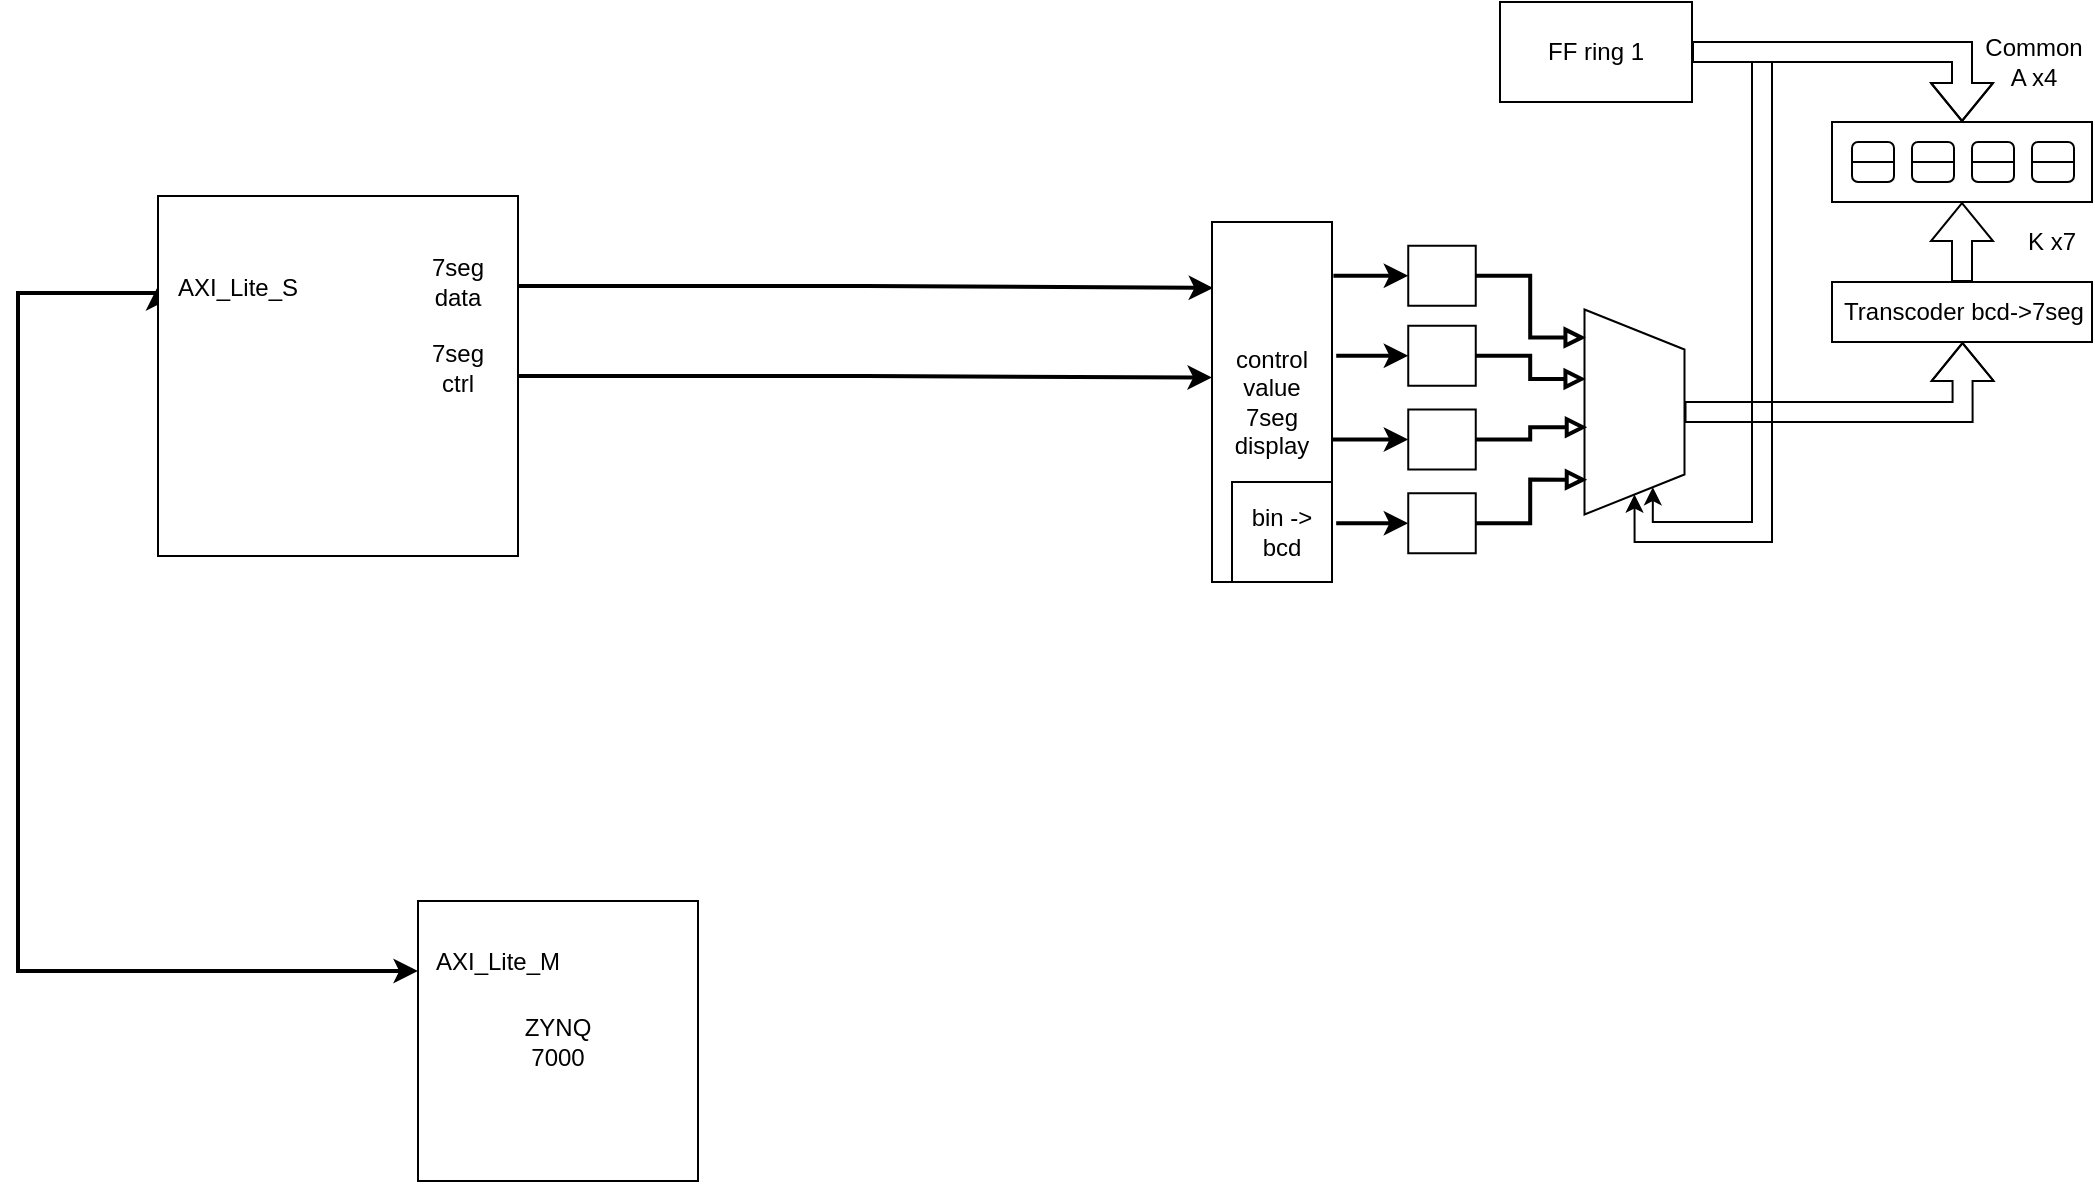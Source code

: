 <mxfile version="14.6.1" type="github"><diagram id="r-wSy4CRVXD-5lFI9iGz" name="Page-1"><mxGraphModel dx="2249" dy="762" grid="1" gridSize="10" guides="1" tooltips="1" connect="1" arrows="1" fold="1" page="1" pageScale="1" pageWidth="827" pageHeight="1169" math="0" shadow="0"><root><mxCell id="0"/><mxCell id="1" parent="0"/><mxCell id="RVXLmE_oBLgAnzC1NWK2-1" value="" style="rounded=0;whiteSpace=wrap;html=1;" parent="1" vertex="1"><mxGeometry x="520" y="80" width="130" height="40" as="geometry"/></mxCell><mxCell id="RVXLmE_oBLgAnzC1NWK2-2" value="" style="rounded=1;whiteSpace=wrap;html=1;" parent="1" vertex="1"><mxGeometry x="530" y="90" width="21" height="20" as="geometry"/></mxCell><mxCell id="RVXLmE_oBLgAnzC1NWK2-8" value="" style="endArrow=none;html=1;entryX=1;entryY=0.5;entryDx=0;entryDy=0;" parent="1" target="RVXLmE_oBLgAnzC1NWK2-2" edge="1"><mxGeometry width="50" height="50" relative="1" as="geometry"><mxPoint x="530" y="100" as="sourcePoint"/><mxPoint x="550" y="100" as="targetPoint"/></mxGeometry></mxCell><mxCell id="RVXLmE_oBLgAnzC1NWK2-13" value="" style="rounded=1;whiteSpace=wrap;html=1;" parent="1" vertex="1"><mxGeometry x="560" y="90" width="21" height="20" as="geometry"/></mxCell><mxCell id="RVXLmE_oBLgAnzC1NWK2-14" value="" style="endArrow=none;html=1;entryX=1;entryY=0.5;entryDx=0;entryDy=0;" parent="1" target="RVXLmE_oBLgAnzC1NWK2-13" edge="1"><mxGeometry width="50" height="50" relative="1" as="geometry"><mxPoint x="560" y="100" as="sourcePoint"/><mxPoint x="580" y="100" as="targetPoint"/></mxGeometry></mxCell><mxCell id="RVXLmE_oBLgAnzC1NWK2-15" value="" style="rounded=1;whiteSpace=wrap;html=1;" parent="1" vertex="1"><mxGeometry x="590" y="90" width="21" height="20" as="geometry"/></mxCell><mxCell id="RVXLmE_oBLgAnzC1NWK2-16" value="" style="endArrow=none;html=1;entryX=1;entryY=0.5;entryDx=0;entryDy=0;" parent="1" target="RVXLmE_oBLgAnzC1NWK2-15" edge="1"><mxGeometry width="50" height="50" relative="1" as="geometry"><mxPoint x="590" y="100" as="sourcePoint"/><mxPoint x="610" y="100" as="targetPoint"/></mxGeometry></mxCell><mxCell id="RVXLmE_oBLgAnzC1NWK2-17" value="" style="rounded=1;whiteSpace=wrap;html=1;" parent="1" vertex="1"><mxGeometry x="620" y="90" width="21" height="20" as="geometry"/></mxCell><mxCell id="RVXLmE_oBLgAnzC1NWK2-18" value="" style="endArrow=none;html=1;entryX=1;entryY=0.5;entryDx=0;entryDy=0;" parent="1" target="RVXLmE_oBLgAnzC1NWK2-17" edge="1"><mxGeometry width="50" height="50" relative="1" as="geometry"><mxPoint x="620" y="100" as="sourcePoint"/><mxPoint x="640" y="100" as="targetPoint"/></mxGeometry></mxCell><mxCell id="RVXLmE_oBLgAnzC1NWK2-30" style="edgeStyle=orthogonalEdgeStyle;shape=flexArrow;rounded=0;orthogonalLoop=1;jettySize=auto;html=1;exitX=0.5;exitY=0;exitDx=0;exitDy=0;entryX=0.5;entryY=1;entryDx=0;entryDy=0;endArrow=block;endFill=0;strokeWidth=1;" parent="1" source="RVXLmE_oBLgAnzC1NWK2-19" target="RVXLmE_oBLgAnzC1NWK2-1" edge="1"><mxGeometry relative="1" as="geometry"/></mxCell><mxCell id="RVXLmE_oBLgAnzC1NWK2-19" value="" style="rounded=0;whiteSpace=wrap;html=1;" parent="1" vertex="1"><mxGeometry x="520" y="160" width="130" height="30" as="geometry"/></mxCell><mxCell id="RVXLmE_oBLgAnzC1NWK2-20" value="" style="rounded=0;whiteSpace=wrap;html=1;" parent="1" vertex="1"><mxGeometry x="354" y="20" width="96" height="50" as="geometry"/></mxCell><mxCell id="RVXLmE_oBLgAnzC1NWK2-28" style="edgeStyle=orthogonalEdgeStyle;shape=flexArrow;rounded=0;orthogonalLoop=1;jettySize=auto;html=1;exitX=1;exitY=0.5;exitDx=0;exitDy=0;entryX=0.5;entryY=0;entryDx=0;entryDy=0;endArrow=block;endFill=0;strokeWidth=1;" parent="1" source="RVXLmE_oBLgAnzC1NWK2-21" target="RVXLmE_oBLgAnzC1NWK2-1" edge="1"><mxGeometry relative="1" as="geometry"/></mxCell><mxCell id="RVXLmE_oBLgAnzC1NWK2-21" value="FF ring 1" style="text;html=1;strokeColor=none;fillColor=none;align=center;verticalAlign=middle;whiteSpace=wrap;rounded=0;" parent="1" vertex="1"><mxGeometry x="354" y="20" width="96" height="50" as="geometry"/></mxCell><mxCell id="RVXLmE_oBLgAnzC1NWK2-29" value="Common A x4" style="text;html=1;strokeColor=none;fillColor=none;align=center;verticalAlign=middle;whiteSpace=wrap;rounded=0;" parent="1" vertex="1"><mxGeometry x="601" y="40" width="40" height="20" as="geometry"/></mxCell><mxCell id="RVXLmE_oBLgAnzC1NWK2-31" value="K x7" style="text;html=1;strokeColor=none;fillColor=none;align=center;verticalAlign=middle;whiteSpace=wrap;rounded=0;" parent="1" vertex="1"><mxGeometry x="610" y="130" width="40" height="20" as="geometry"/></mxCell><mxCell id="RVXLmE_oBLgAnzC1NWK2-32" value="Transcoder bcd-&amp;gt;7seg" style="text;html=1;strokeColor=none;fillColor=none;align=center;verticalAlign=middle;whiteSpace=wrap;rounded=0;" parent="1" vertex="1"><mxGeometry x="520.5" y="160" width="129.5" height="30" as="geometry"/></mxCell><mxCell id="RVXLmE_oBLgAnzC1NWK2-35" style="edgeStyle=orthogonalEdgeStyle;rounded=0;orthogonalLoop=1;jettySize=auto;html=1;exitX=1;exitY=0.25;exitDx=0;exitDy=0;endArrow=none;endFill=0;strokeWidth=1;shadow=0;startArrow=classic;startFill=1;" parent="1" source="RVXLmE_oBLgAnzC1NWK2-33" edge="1"><mxGeometry relative="1" as="geometry"><mxPoint x="480" y="50" as="targetPoint"/><Array as="points"><mxPoint x="430" y="280"/><mxPoint x="480" y="280"/></Array></mxGeometry></mxCell><mxCell id="RVXLmE_oBLgAnzC1NWK2-36" style="edgeStyle=orthogonalEdgeStyle;rounded=0;orthogonalLoop=1;jettySize=auto;html=1;exitX=1;exitY=0.5;exitDx=0;exitDy=0;shadow=0;startArrow=classic;startFill=1;endArrow=none;endFill=0;strokeWidth=1;" parent="1" source="RVXLmE_oBLgAnzC1NWK2-33" edge="1"><mxGeometry relative="1" as="geometry"><mxPoint x="490" y="50" as="targetPoint"/><Array as="points"><mxPoint x="421" y="290"/><mxPoint x="490" y="290"/></Array></mxGeometry></mxCell><mxCell id="RVXLmE_oBLgAnzC1NWK2-37" style="edgeStyle=orthogonalEdgeStyle;rounded=0;orthogonalLoop=1;jettySize=auto;html=1;exitX=0.5;exitY=0;exitDx=0;exitDy=0;entryX=0.5;entryY=1;entryDx=0;entryDy=0;shadow=0;startArrow=none;startFill=0;endArrow=block;endFill=0;strokeWidth=1;shape=flexArrow;" parent="1" source="RVXLmE_oBLgAnzC1NWK2-33" target="RVXLmE_oBLgAnzC1NWK2-32" edge="1"><mxGeometry relative="1" as="geometry"/></mxCell><mxCell id="RVXLmE_oBLgAnzC1NWK2-33" value="" style="shape=trapezoid;perimeter=trapezoidPerimeter;whiteSpace=wrap;html=1;fixedSize=1;rotation=90;" parent="1" vertex="1"><mxGeometry x="370" y="200" width="102.5" height="50" as="geometry"/></mxCell><mxCell id="RVXLmE_oBLgAnzC1NWK2-45" style="edgeStyle=orthogonalEdgeStyle;rounded=0;orthogonalLoop=1;jettySize=auto;html=1;exitX=0.5;exitY=1;exitDx=0;exitDy=0;entryX=0.137;entryY=0.986;entryDx=0;entryDy=0;entryPerimeter=0;shadow=0;startArrow=none;startFill=0;endArrow=block;endFill=0;strokeWidth=2;fillColor=#647687;" parent="1" source="RVXLmE_oBLgAnzC1NWK2-38" target="RVXLmE_oBLgAnzC1NWK2-33" edge="1"><mxGeometry relative="1" as="geometry"/></mxCell><mxCell id="RVXLmE_oBLgAnzC1NWK2-51" style="edgeStyle=orthogonalEdgeStyle;rounded=0;orthogonalLoop=1;jettySize=auto;html=1;exitX=0.5;exitY=0;exitDx=0;exitDy=0;entryX=1.012;entryY=0.152;entryDx=0;entryDy=0;entryPerimeter=0;shadow=0;startArrow=classic;startFill=1;endArrow=none;endFill=0;strokeColor=#000000;strokeWidth=2;" parent="1" source="RVXLmE_oBLgAnzC1NWK2-38" target="RVXLmE_oBLgAnzC1NWK2-50" edge="1"><mxGeometry relative="1" as="geometry"/></mxCell><mxCell id="RVXLmE_oBLgAnzC1NWK2-38" value="" style="rounded=0;whiteSpace=wrap;html=1;rotation=-90;" parent="1" vertex="1"><mxGeometry x="310" y="140" width="30" height="33.75" as="geometry"/></mxCell><mxCell id="RVXLmE_oBLgAnzC1NWK2-46" style="edgeStyle=orthogonalEdgeStyle;rounded=0;orthogonalLoop=1;jettySize=auto;html=1;exitX=0.5;exitY=1;exitDx=0;exitDy=0;entryX=0.339;entryY=0.986;entryDx=0;entryDy=0;entryPerimeter=0;shadow=0;startArrow=none;startFill=0;endArrow=block;endFill=0;strokeColor=#000000;strokeWidth=2;" parent="1" source="RVXLmE_oBLgAnzC1NWK2-42" target="RVXLmE_oBLgAnzC1NWK2-33" edge="1"><mxGeometry relative="1" as="geometry"/></mxCell><mxCell id="RVXLmE_oBLgAnzC1NWK2-52" style="edgeStyle=orthogonalEdgeStyle;rounded=0;orthogonalLoop=1;jettySize=auto;html=1;exitX=0.5;exitY=0;exitDx=0;exitDy=0;entryX=1.035;entryY=0.375;entryDx=0;entryDy=0;entryPerimeter=0;shadow=0;startArrow=classic;startFill=1;endArrow=none;endFill=0;strokeColor=#000000;strokeWidth=2;" parent="1" source="RVXLmE_oBLgAnzC1NWK2-42" target="RVXLmE_oBLgAnzC1NWK2-50" edge="1"><mxGeometry relative="1" as="geometry"/></mxCell><mxCell id="RVXLmE_oBLgAnzC1NWK2-42" value="" style="rounded=0;whiteSpace=wrap;html=1;rotation=-90;" parent="1" vertex="1"><mxGeometry x="310" y="180" width="30" height="33.75" as="geometry"/></mxCell><mxCell id="RVXLmE_oBLgAnzC1NWK2-47" style="edgeStyle=orthogonalEdgeStyle;rounded=0;orthogonalLoop=1;jettySize=auto;html=1;exitX=0.5;exitY=1;exitDx=0;exitDy=0;entryX=0.574;entryY=0.973;entryDx=0;entryDy=0;entryPerimeter=0;shadow=0;startArrow=none;startFill=0;endArrow=block;endFill=0;strokeColor=#000000;strokeWidth=2;" parent="1" source="RVXLmE_oBLgAnzC1NWK2-43" target="RVXLmE_oBLgAnzC1NWK2-33" edge="1"><mxGeometry relative="1" as="geometry"/></mxCell><mxCell id="RVXLmE_oBLgAnzC1NWK2-53" style="edgeStyle=orthogonalEdgeStyle;rounded=0;orthogonalLoop=1;jettySize=auto;html=1;exitX=0.5;exitY=0;exitDx=0;exitDy=0;entryX=1;entryY=0.605;entryDx=0;entryDy=0;entryPerimeter=0;shadow=0;startArrow=classic;startFill=1;endArrow=none;endFill=0;strokeColor=#000000;strokeWidth=2;" parent="1" source="RVXLmE_oBLgAnzC1NWK2-43" target="RVXLmE_oBLgAnzC1NWK2-50" edge="1"><mxGeometry relative="1" as="geometry"/></mxCell><mxCell id="RVXLmE_oBLgAnzC1NWK2-43" value="" style="rounded=0;whiteSpace=wrap;html=1;rotation=-90;" parent="1" vertex="1"><mxGeometry x="310" y="221.88" width="30" height="33.75" as="geometry"/></mxCell><mxCell id="RVXLmE_oBLgAnzC1NWK2-48" style="edgeStyle=orthogonalEdgeStyle;rounded=0;orthogonalLoop=1;jettySize=auto;html=1;exitX=0.5;exitY=1;exitDx=0;exitDy=0;entryX=0.83;entryY=0.973;entryDx=0;entryDy=0;entryPerimeter=0;shadow=0;startArrow=none;startFill=0;endArrow=block;endFill=0;strokeColor=#000000;strokeWidth=2;" parent="1" source="RVXLmE_oBLgAnzC1NWK2-44" target="RVXLmE_oBLgAnzC1NWK2-33" edge="1"><mxGeometry relative="1" as="geometry"/></mxCell><mxCell id="RVXLmE_oBLgAnzC1NWK2-54" style="edgeStyle=orthogonalEdgeStyle;rounded=0;orthogonalLoop=1;jettySize=auto;html=1;exitX=0.5;exitY=0;exitDx=0;exitDy=0;entryX=1.035;entryY=0.842;entryDx=0;entryDy=0;entryPerimeter=0;shadow=0;startArrow=classic;startFill=1;endArrow=none;endFill=0;strokeColor=#000000;strokeWidth=2;" parent="1" source="RVXLmE_oBLgAnzC1NWK2-44" target="RVXLmE_oBLgAnzC1NWK2-50" edge="1"><mxGeometry relative="1" as="geometry"/></mxCell><mxCell id="RVXLmE_oBLgAnzC1NWK2-44" value="" style="rounded=0;whiteSpace=wrap;html=1;rotation=-90;" parent="1" vertex="1"><mxGeometry x="310" y="263.75" width="30" height="33.75" as="geometry"/></mxCell><mxCell id="RVXLmE_oBLgAnzC1NWK2-49" value="" style="rounded=0;whiteSpace=wrap;html=1;" parent="1" vertex="1"><mxGeometry x="210" y="130" width="60" height="180" as="geometry"/></mxCell><mxCell id="RVXLmE_oBLgAnzC1NWK2-50" value="control value 7seg display" style="text;html=1;strokeColor=none;fillColor=none;align=center;verticalAlign=middle;whiteSpace=wrap;rounded=0;" parent="1" vertex="1"><mxGeometry x="210" y="130" width="60" height="180" as="geometry"/></mxCell><mxCell id="RVXLmE_oBLgAnzC1NWK2-58" style="edgeStyle=orthogonalEdgeStyle;rounded=0;orthogonalLoop=1;jettySize=auto;html=1;exitX=0;exitY=0.25;exitDx=0;exitDy=0;entryX=0;entryY=0.25;entryDx=0;entryDy=0;shadow=0;startArrow=classic;startFill=1;endArrow=classic;endFill=1;strokeColor=#000000;strokeWidth=2;" parent="1" source="RVXLmE_oBLgAnzC1NWK2-55" target="RVXLmE_oBLgAnzC1NWK2-57" edge="1"><mxGeometry relative="1" as="geometry"><Array as="points"><mxPoint x="-387" y="504.5"/><mxPoint x="-387" y="165.5"/></Array></mxGeometry></mxCell><mxCell id="RVXLmE_oBLgAnzC1NWK2-55" value="" style="whiteSpace=wrap;html=1;aspect=fixed;" parent="1" vertex="1"><mxGeometry x="-187" y="469.5" width="140" height="140" as="geometry"/></mxCell><mxCell id="RVXLmE_oBLgAnzC1NWK2-56" value="ZYNQ 7000" style="text;html=1;strokeColor=none;fillColor=none;align=center;verticalAlign=middle;whiteSpace=wrap;rounded=0;" parent="1" vertex="1"><mxGeometry x="-137" y="529.5" width="40" height="20" as="geometry"/></mxCell><mxCell id="RVXLmE_oBLgAnzC1NWK2-63" style="edgeStyle=orthogonalEdgeStyle;rounded=0;orthogonalLoop=1;jettySize=auto;html=1;exitX=1;exitY=0.25;exitDx=0;exitDy=0;entryX=0.01;entryY=0.183;entryDx=0;entryDy=0;entryPerimeter=0;shadow=0;startArrow=none;startFill=0;endArrow=classic;endFill=1;strokeColor=#000000;strokeWidth=2;" parent="1" source="RVXLmE_oBLgAnzC1NWK2-57" target="RVXLmE_oBLgAnzC1NWK2-50" edge="1"><mxGeometry relative="1" as="geometry"/></mxCell><mxCell id="RVXLmE_oBLgAnzC1NWK2-65" style="edgeStyle=orthogonalEdgeStyle;rounded=0;orthogonalLoop=1;jettySize=auto;html=1;exitX=1;exitY=0.5;exitDx=0;exitDy=0;entryX=0;entryY=0.432;entryDx=0;entryDy=0;entryPerimeter=0;shadow=0;startArrow=none;startFill=0;endArrow=classic;endFill=1;strokeColor=#000000;strokeWidth=2;" parent="1" source="RVXLmE_oBLgAnzC1NWK2-57" target="RVXLmE_oBLgAnzC1NWK2-50" edge="1"><mxGeometry relative="1" as="geometry"/></mxCell><mxCell id="RVXLmE_oBLgAnzC1NWK2-57" value="" style="whiteSpace=wrap;html=1;aspect=fixed;" parent="1" vertex="1"><mxGeometry x="-317" y="117" width="180" height="180" as="geometry"/></mxCell><mxCell id="RVXLmE_oBLgAnzC1NWK2-59" value="AXI_Lite_S" style="text;html=1;strokeColor=none;fillColor=none;align=center;verticalAlign=middle;whiteSpace=wrap;rounded=0;" parent="1" vertex="1"><mxGeometry x="-297" y="153.25" width="40" height="20" as="geometry"/></mxCell><mxCell id="RVXLmE_oBLgAnzC1NWK2-60" value="AXI_Lite_M" style="text;html=1;strokeColor=none;fillColor=none;align=center;verticalAlign=middle;whiteSpace=wrap;rounded=0;" parent="1" vertex="1"><mxGeometry x="-167" y="489.5" width="40" height="20" as="geometry"/></mxCell><mxCell id="RVXLmE_oBLgAnzC1NWK2-64" value="7seg&lt;br&gt;data" style="text;html=1;strokeColor=none;fillColor=none;align=center;verticalAlign=middle;whiteSpace=wrap;rounded=0;" parent="1" vertex="1"><mxGeometry x="-187" y="149.5" width="40" height="20" as="geometry"/></mxCell><mxCell id="RVXLmE_oBLgAnzC1NWK2-66" value="7seg&lt;br&gt;ctrl" style="text;html=1;strokeColor=none;fillColor=none;align=center;verticalAlign=middle;whiteSpace=wrap;rounded=0;" parent="1" vertex="1"><mxGeometry x="-187" y="193.25" width="40" height="20" as="geometry"/></mxCell><mxCell id="RVXLmE_oBLgAnzC1NWK2-67" value="" style="rounded=0;whiteSpace=wrap;html=1;" parent="1" vertex="1"><mxGeometry x="220" y="260" width="50" height="50" as="geometry"/></mxCell><mxCell id="RVXLmE_oBLgAnzC1NWK2-68" value="bin -&amp;gt; bcd" style="text;html=1;strokeColor=none;fillColor=none;align=center;verticalAlign=middle;whiteSpace=wrap;rounded=0;" parent="1" vertex="1"><mxGeometry x="225" y="275" width="40" height="20" as="geometry"/></mxCell></root></mxGraphModel></diagram></mxfile>